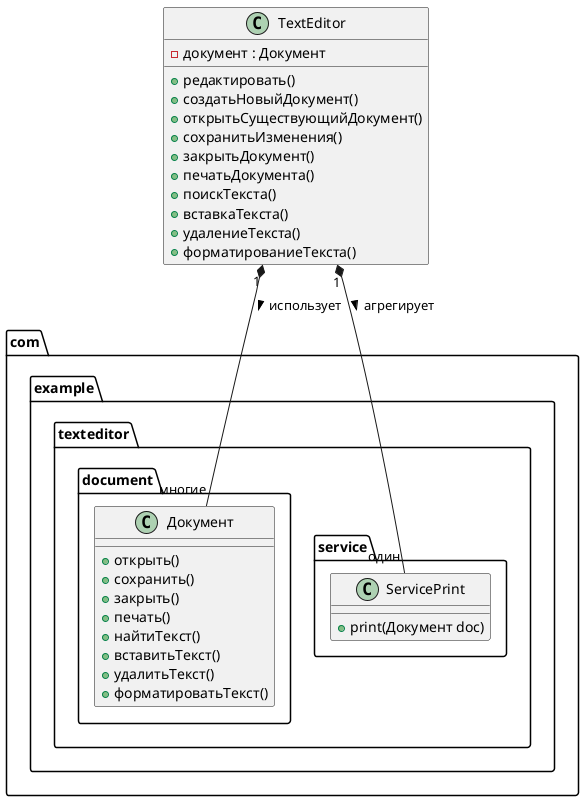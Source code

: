 @startuml
package "com.example.texteditor.document" {
  class Документ {
    +открыть()
    +сохранить()
    +закрыть()
    +печать()
    +найтиТекст()
    +вставитьТекст()
    +удалитьТекст()
    +форматироватьТекст()
  }
}

package "com.example.texteditor.service" {
  class ServicePrint {
    +print(Документ doc)
  }
}

class TextEditor {
  -документ : Документ
  +редактировать()
  +создатьНовыйДокумент()
  +открытьСуществующийДокумент()
  +сохранитьИзменения()
  +закрытьДокумент()
  +печатьДокумента()
  +поискТекста()
  +вставкаТекста()
  +удалениеТекста()
  +форматированиеТекста()
}

TextEditor "1" *-- "многие" Документ : использует >
TextEditor "1" *-- "один" ServicePrint : агрегирует >
@enduml
